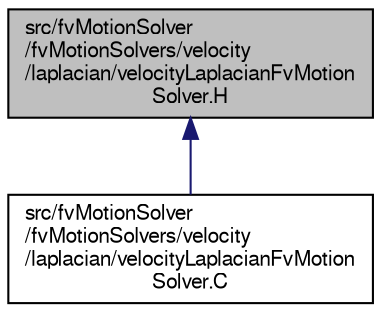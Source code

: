 digraph "src/fvMotionSolver/fvMotionSolvers/velocity/laplacian/velocityLaplacianFvMotionSolver.H"
{
  bgcolor="transparent";
  edge [fontname="FreeSans",fontsize="10",labelfontname="FreeSans",labelfontsize="10"];
  node [fontname="FreeSans",fontsize="10",shape=record];
  Node1 [label="src/fvMotionSolver\l/fvMotionSolvers/velocity\l/laplacian/velocityLaplacianFvMotion\lSolver.H",height=0.2,width=0.4,color="black", fillcolor="grey75", style="filled" fontcolor="black"];
  Node1 -> Node2 [dir="back",color="midnightblue",fontsize="10",style="solid",fontname="FreeSans"];
  Node2 [label="src/fvMotionSolver\l/fvMotionSolvers/velocity\l/laplacian/velocityLaplacianFvMotion\lSolver.C",height=0.2,width=0.4,color="black",URL="$a05746.html"];
}
